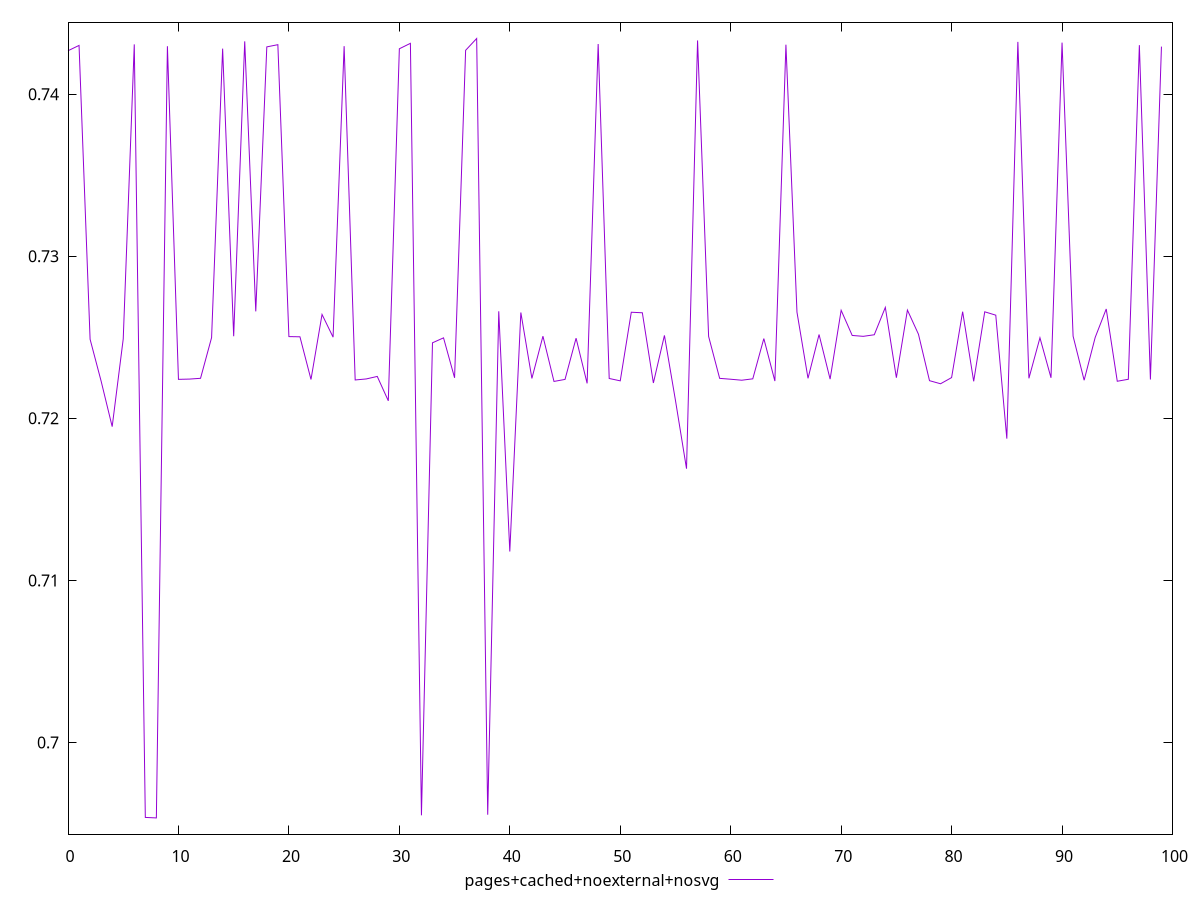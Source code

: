$_pagesCachedNoexternalNosvg <<EOF
0.7426865353285573
0.7430167730786554
0.724881203513066
0.7222939522899057
0.7194890238148988
0.7248998705558656
0.7430803190902815
0.6953707128275524
0.6953394544371808
0.7429685613800349
0.7224071975979492
0.7224237934470387
0.722471966324207
0.7249840313353556
0.7428183282380164
0.7250672623847771
0.7432682005557073
0.7266021446143671
0.7429256893665978
0.7430620785117737
0.7250459779771117
0.7250331832078379
0.722399945612315
0.7264126320863126
0.7250111305438273
0.7429718150832847
0.7223692699944568
0.722432135987011
0.7225871661481409
0.721082419759971
0.7428091839931344
0.7431449292873222
0.6954996934450292
0.7246628398365591
0.7249680570002703
0.7225017005989463
0.7427148586217754
0.7434434166176186
0.695538464084721
0.7266063297164921
0.7117840321554396
0.7265325330557175
0.7224639450654393
0.7250716964567104
0.7222786761129149
0.7224036819669538
0.7249486893246732
0.7221592400443523
0.7431023475171351
0.7224611546979548
0.7223148044825335
0.7265491190514449
0.7265165829025564
0.7221828331368837
0.7251192227308326
0.7211051544721157
0.7168933745687454
0.743322811839936
0.725058201596951
0.7224686462632718
0.7224143897221248
0.7223532647191174
0.7224395833573193
0.7249241020749628
0.7223017778323392
0.743061410305683
0.7265558471980487
0.7224702391727703
0.7251724793100556
0.7224217070389453
0.7266686450245833
0.7251167638672926
0.7250618129052958
0.7251594048580463
0.7268483034600384
0.7225087371700745
0.7266831664521533
0.7251911405301652
0.7223256852256094
0.7221347802883055
0.7225159945127961
0.7265849804298905
0.722284128057171
0.7265754110238646
0.7263679700061193
0.7187479091280652
0.7432361197358505
0.7224706643216307
0.724972617990527
0.7225024885320073
0.7431895159704804
0.7250735003770905
0.7223521345881108
0.7249932014753171
0.7267496323062295
0.7222898955819261
0.7224121572848199
0.7430310124449739
0.722394990484348
0.7429418008898591
EOF
set key outside below
set terminal pngcairo
set output "report_00005_2020-11-02T22-26-11.212Z/performance_score/pages+cached+noexternal+nosvg//score.png"
set yrange [0.6943394544371808:0.7444434166176186]
plot $_pagesCachedNoexternalNosvg title "pages+cached+noexternal+nosvg" with line ,